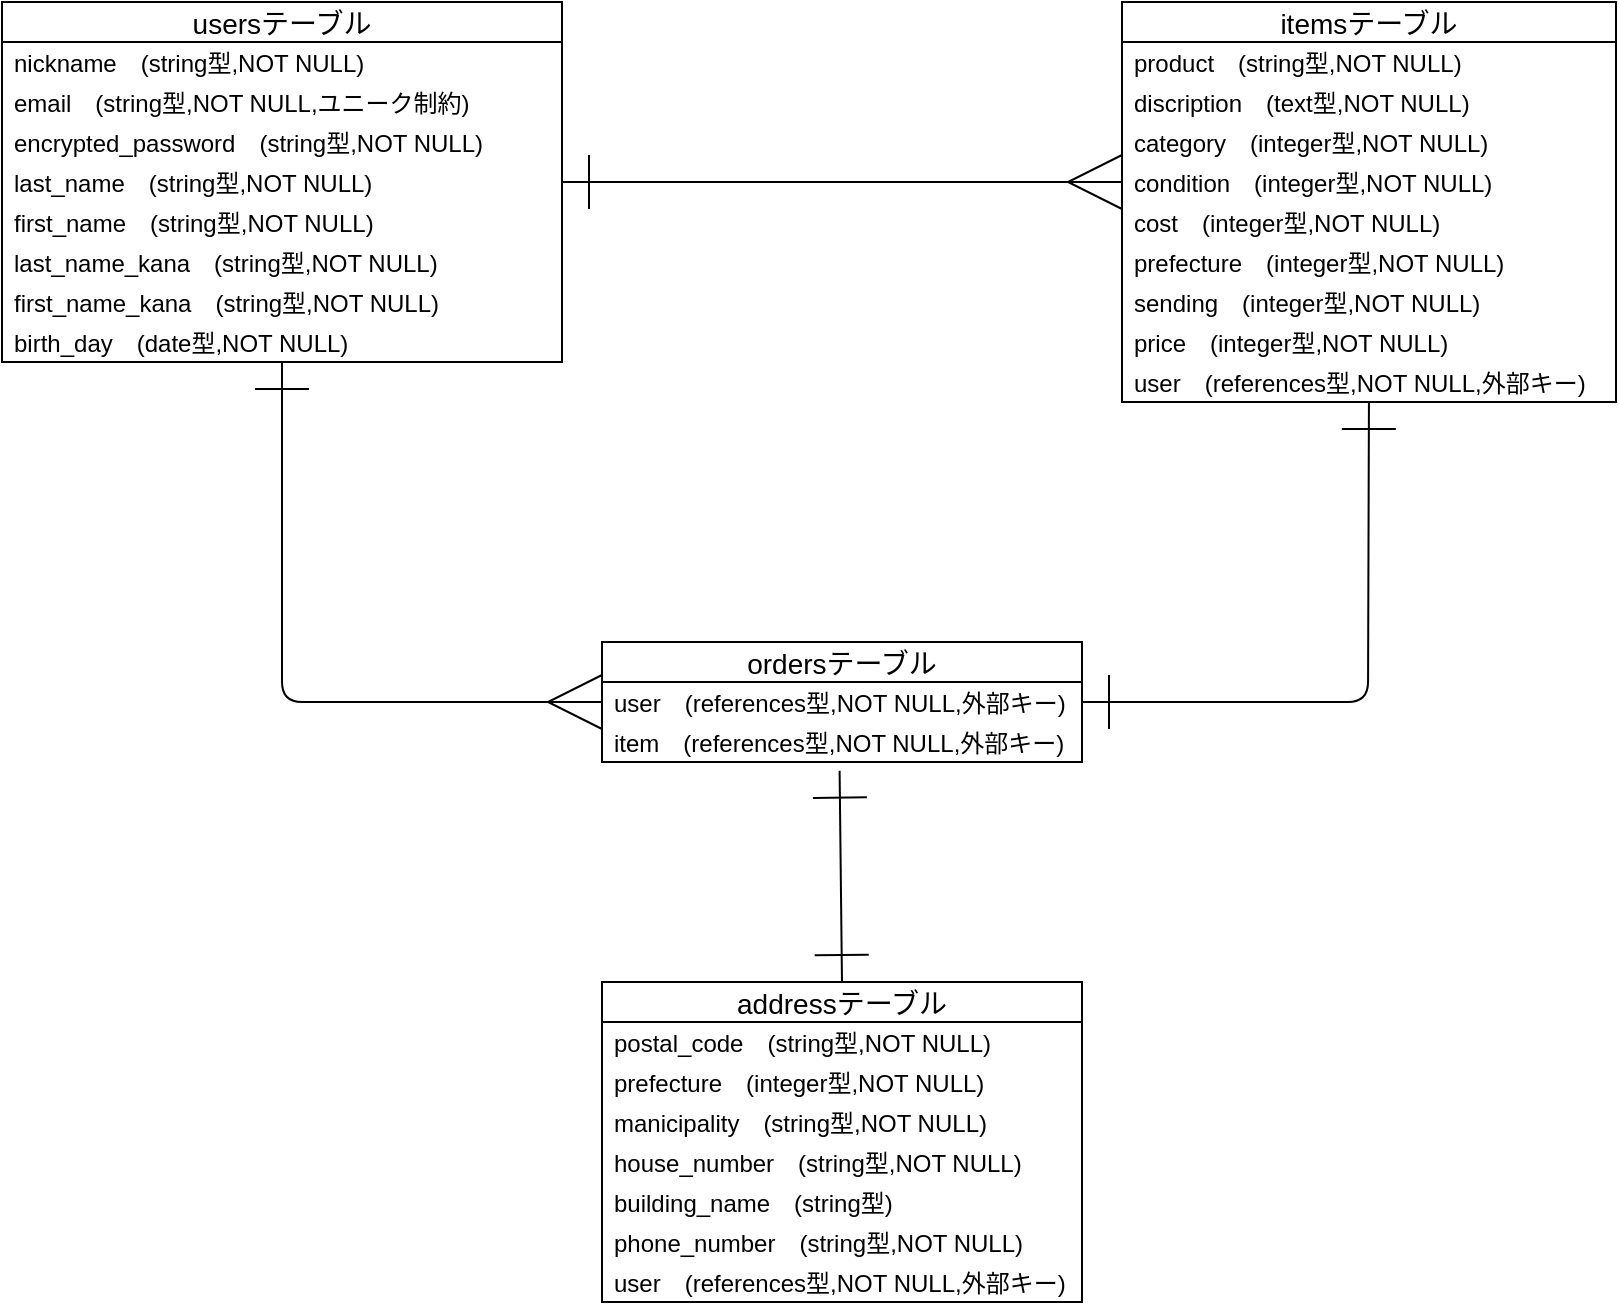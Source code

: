 <mxfile>
    <diagram id="03LH1cLZqZ4QkEywQgcy" name="ページ1">
        <mxGraphModel dx="227" dy="591" grid="1" gridSize="10" guides="1" tooltips="1" connect="1" arrows="1" fold="1" page="1" pageScale="1" pageWidth="827" pageHeight="1169" math="0" shadow="0">
            <root>
                <mxCell id="0"/>
                <mxCell id="1" parent="0"/>
                <mxCell id="2" value="usersテーブル" style="swimlane;fontStyle=0;childLayout=stackLayout;horizontal=1;startSize=20;horizontalStack=0;resizeParent=1;resizeParentMax=0;resizeLast=0;collapsible=1;marginBottom=0;align=center;fontSize=14;" parent="1" vertex="1">
                    <mxGeometry x="10" y="220" width="280" height="180" as="geometry"/>
                </mxCell>
                <mxCell id="3" value="nickname　(string型,NOT NULL)" style="text;strokeColor=none;fillColor=none;spacingLeft=4;spacingRight=4;overflow=hidden;rotatable=0;points=[[0,0.5],[1,0.5]];portConstraint=eastwest;fontSize=12;verticalAlign=middle;" parent="2" vertex="1">
                    <mxGeometry y="20" width="280" height="20" as="geometry"/>
                </mxCell>
                <mxCell id="4" value="email　(string型,NOT NULL,ユニーク制約)" style="text;strokeColor=none;fillColor=none;spacingLeft=4;spacingRight=4;overflow=hidden;rotatable=0;points=[[0,0.5],[1,0.5]];portConstraint=eastwest;fontSize=12;align=left;verticalAlign=middle;" parent="2" vertex="1">
                    <mxGeometry y="40" width="280" height="20" as="geometry"/>
                </mxCell>
                <mxCell id="5" value="encrypted_password　(string型,NOT NULL)" style="text;strokeColor=none;fillColor=none;spacingLeft=4;spacingRight=4;overflow=hidden;rotatable=0;points=[[0,0.5],[1,0.5]];portConstraint=eastwest;fontSize=12;verticalAlign=middle;" parent="2" vertex="1">
                    <mxGeometry y="60" width="280" height="20" as="geometry"/>
                </mxCell>
                <mxCell id="15" value="last_name　(string型,NOT NULL)" style="text;strokeColor=none;fillColor=none;spacingLeft=4;spacingRight=4;overflow=hidden;rotatable=0;points=[[0,0.5],[1,0.5]];portConstraint=eastwest;fontSize=12;verticalAlign=middle;" parent="2" vertex="1">
                    <mxGeometry y="80" width="280" height="20" as="geometry"/>
                </mxCell>
                <mxCell id="16" value="first_name　(string型,NOT NULL)" style="text;strokeColor=none;fillColor=none;spacingLeft=4;spacingRight=4;overflow=hidden;rotatable=0;points=[[0,0.5],[1,0.5]];portConstraint=eastwest;fontSize=12;verticalAlign=middle;" parent="2" vertex="1">
                    <mxGeometry y="100" width="280" height="20" as="geometry"/>
                </mxCell>
                <mxCell id="17" value="last_name_kana　(string型,NOT NULL)" style="text;strokeColor=none;fillColor=none;spacingLeft=4;spacingRight=4;overflow=hidden;rotatable=0;points=[[0,0.5],[1,0.5]];portConstraint=eastwest;fontSize=12;verticalAlign=middle;" parent="2" vertex="1">
                    <mxGeometry y="120" width="280" height="20" as="geometry"/>
                </mxCell>
                <mxCell id="18" value="first_name_kana　(string型,NOT NULL)" style="text;strokeColor=none;fillColor=none;spacingLeft=4;spacingRight=4;overflow=hidden;rotatable=0;points=[[0,0.5],[1,0.5]];portConstraint=eastwest;fontSize=12;verticalAlign=middle;" parent="2" vertex="1">
                    <mxGeometry y="140" width="280" height="20" as="geometry"/>
                </mxCell>
                <mxCell id="19" value="birth_day　(date型,NOT NULL)" style="text;strokeColor=none;fillColor=none;spacingLeft=4;spacingRight=4;overflow=hidden;rotatable=0;points=[[0,0.5],[1,0.5]];portConstraint=eastwest;fontSize=12;verticalAlign=middle;" parent="2" vertex="1">
                    <mxGeometry y="160" width="280" height="20" as="geometry"/>
                </mxCell>
                <mxCell id="6" value="itemsテーブル" style="swimlane;fontStyle=0;childLayout=stackLayout;horizontal=1;startSize=20;horizontalStack=0;resizeParent=1;resizeParentMax=0;resizeLast=0;collapsible=1;marginBottom=0;align=center;fontSize=14;" parent="1" vertex="1">
                    <mxGeometry x="570" y="220" width="247" height="200" as="geometry"/>
                </mxCell>
                <mxCell id="7" value="product　(string型,NOT NULL)" style="text;strokeColor=none;fillColor=none;spacingLeft=4;spacingRight=4;overflow=hidden;rotatable=0;points=[[0,0.5],[1,0.5]];portConstraint=eastwest;fontSize=12;align=left;verticalAlign=middle;" parent="6" vertex="1">
                    <mxGeometry y="20" width="247" height="20" as="geometry"/>
                </mxCell>
                <mxCell id="8" value="discription　(text型,NOT NULL)" style="text;strokeColor=none;fillColor=none;spacingLeft=4;spacingRight=4;overflow=hidden;rotatable=0;points=[[0,0.5],[1,0.5]];portConstraint=eastwest;fontSize=12;verticalAlign=middle;" parent="6" vertex="1">
                    <mxGeometry y="40" width="247" height="20" as="geometry"/>
                </mxCell>
                <mxCell id="9" value="category　(integer型,NOT NULL)" style="text;strokeColor=none;fillColor=none;spacingLeft=4;spacingRight=4;overflow=hidden;rotatable=0;points=[[0,0.5],[1,0.5]];portConstraint=eastwest;fontSize=12;verticalAlign=middle;" parent="6" vertex="1">
                    <mxGeometry y="60" width="247" height="20" as="geometry"/>
                </mxCell>
                <mxCell id="20" value="condition　(integer型,NOT NULL)" style="text;strokeColor=none;fillColor=none;spacingLeft=4;spacingRight=4;overflow=hidden;rotatable=0;points=[[0,0.5],[1,0.5]];portConstraint=eastwest;fontSize=12;verticalAlign=middle;" parent="6" vertex="1">
                    <mxGeometry y="80" width="247" height="20" as="geometry"/>
                </mxCell>
                <mxCell id="21" value="cost　(integer型,NOT NULL)" style="text;strokeColor=none;fillColor=none;spacingLeft=4;spacingRight=4;overflow=hidden;rotatable=0;points=[[0,0.5],[1,0.5]];portConstraint=eastwest;fontSize=12;verticalAlign=middle;" parent="6" vertex="1">
                    <mxGeometry y="100" width="247" height="20" as="geometry"/>
                </mxCell>
                <mxCell id="22" value="prefecture　(integer型,NOT NULL)" style="text;strokeColor=none;fillColor=none;spacingLeft=4;spacingRight=4;overflow=hidden;rotatable=0;points=[[0,0.5],[1,0.5]];portConstraint=eastwest;fontSize=12;verticalAlign=middle;" parent="6" vertex="1">
                    <mxGeometry y="120" width="247" height="20" as="geometry"/>
                </mxCell>
                <mxCell id="24" value="sending　(integer型,NOT NULL)" style="text;strokeColor=none;fillColor=none;spacingLeft=4;spacingRight=4;overflow=hidden;rotatable=0;points=[[0,0.5],[1,0.5]];portConstraint=eastwest;fontSize=12;verticalAlign=middle;" parent="6" vertex="1">
                    <mxGeometry y="140" width="247" height="20" as="geometry"/>
                </mxCell>
                <mxCell id="25" value="price　(integer型,NOT NULL)" style="text;strokeColor=none;fillColor=none;spacingLeft=4;spacingRight=4;overflow=hidden;rotatable=0;points=[[0,0.5],[1,0.5]];portConstraint=eastwest;fontSize=12;verticalAlign=middle;" parent="6" vertex="1">
                    <mxGeometry y="160" width="247" height="20" as="geometry"/>
                </mxCell>
                <mxCell id="26" value="user　(references型,NOT NULL,外部キー)" style="text;strokeColor=none;fillColor=none;spacingLeft=4;spacingRight=4;overflow=hidden;rotatable=0;points=[[0,0.5],[1,0.5]];portConstraint=eastwest;fontSize=12;verticalAlign=middle;" parent="6" vertex="1">
                    <mxGeometry y="180" width="247" height="20" as="geometry"/>
                </mxCell>
                <mxCell id="33" value="addressテーブル" style="swimlane;fontStyle=0;childLayout=stackLayout;horizontal=1;startSize=20;horizontalStack=0;resizeParent=1;resizeParentMax=0;resizeLast=0;collapsible=1;marginBottom=0;align=center;fontSize=14;" parent="1" vertex="1">
                    <mxGeometry x="310" y="710" width="240" height="160" as="geometry"/>
                </mxCell>
                <mxCell id="34" value="postal_code　(string型,NOT NULL)" style="text;strokeColor=none;fillColor=none;spacingLeft=4;spacingRight=4;overflow=hidden;rotatable=0;points=[[0,0.5],[1,0.5]];portConstraint=eastwest;fontSize=12;align=left;verticalAlign=middle;" parent="33" vertex="1">
                    <mxGeometry y="20" width="240" height="20" as="geometry"/>
                </mxCell>
                <mxCell id="39" value="prefecture　(integer型,NOT NULL)" style="text;strokeColor=none;fillColor=none;spacingLeft=4;spacingRight=4;overflow=hidden;rotatable=0;points=[[0,0.5],[1,0.5]];portConstraint=eastwest;fontSize=12;verticalAlign=middle;" parent="33" vertex="1">
                    <mxGeometry y="40" width="240" height="20" as="geometry"/>
                </mxCell>
                <mxCell id="35" value="manicipality　(string型,NOT NULL)" style="text;strokeColor=none;fillColor=none;spacingLeft=4;spacingRight=4;overflow=hidden;rotatable=0;points=[[0,0.5],[1,0.5]];portConstraint=eastwest;fontSize=12;verticalAlign=middle;" parent="33" vertex="1">
                    <mxGeometry y="60" width="240" height="20" as="geometry"/>
                </mxCell>
                <mxCell id="36" value="house_number　(string型,NOT NULL)" style="text;strokeColor=none;fillColor=none;spacingLeft=4;spacingRight=4;overflow=hidden;rotatable=0;points=[[0,0.5],[1,0.5]];portConstraint=eastwest;fontSize=12;verticalAlign=middle;" parent="33" vertex="1">
                    <mxGeometry y="80" width="240" height="20" as="geometry"/>
                </mxCell>
                <mxCell id="37" value="building_name　(string型)" style="text;strokeColor=none;fillColor=none;spacingLeft=4;spacingRight=4;overflow=hidden;rotatable=0;points=[[0,0.5],[1,0.5]];portConstraint=eastwest;fontSize=12;verticalAlign=middle;" parent="33" vertex="1">
                    <mxGeometry y="100" width="240" height="20" as="geometry"/>
                </mxCell>
                <mxCell id="38" value="phone_number　(string型,NOT NULL)" style="text;strokeColor=none;fillColor=none;spacingLeft=4;spacingRight=4;overflow=hidden;rotatable=0;points=[[0,0.5],[1,0.5]];portConstraint=eastwest;fontSize=12;verticalAlign=middle;" parent="33" vertex="1">
                    <mxGeometry y="120" width="240" height="20" as="geometry"/>
                </mxCell>
                <mxCell id="42" value="user　(references型,NOT NULL,外部キー)" style="text;strokeColor=none;fillColor=none;spacingLeft=4;spacingRight=4;overflow=hidden;rotatable=0;points=[[0,0.5],[1,0.5]];portConstraint=eastwest;fontSize=12;verticalAlign=middle;" parent="33" vertex="1">
                    <mxGeometry y="140" width="240" height="20" as="geometry"/>
                </mxCell>
                <mxCell id="43" value="ordersテーブル" style="swimlane;fontStyle=0;childLayout=stackLayout;horizontal=1;startSize=20;horizontalStack=0;resizeParent=1;resizeParentMax=0;resizeLast=0;collapsible=1;marginBottom=0;align=center;fontSize=14;" parent="1" vertex="1">
                    <mxGeometry x="310" y="540" width="240" height="60" as="geometry"/>
                </mxCell>
                <mxCell id="44" value="user　(references型,NOT NULL,外部キー)" style="text;strokeColor=none;fillColor=none;spacingLeft=4;spacingRight=4;overflow=hidden;rotatable=0;points=[[0,0.5],[1,0.5]];portConstraint=eastwest;fontSize=12;align=left;verticalAlign=middle;" parent="43" vertex="1">
                    <mxGeometry y="20" width="240" height="20" as="geometry"/>
                </mxCell>
                <mxCell id="45" value="item　(references型,NOT NULL,外部キー)" style="text;strokeColor=none;fillColor=none;spacingLeft=4;spacingRight=4;overflow=hidden;rotatable=0;points=[[0,0.5],[1,0.5]];portConstraint=eastwest;fontSize=12;verticalAlign=middle;" parent="43" vertex="1">
                    <mxGeometry y="40" width="240" height="20" as="geometry"/>
                </mxCell>
                <mxCell id="55" value="" style="fontSize=12;html=1;endArrow=ERone;endFill=1;elbow=vertical;startArrow=ERone;startFill=0;strokeWidth=1;jumpSize=5;endSize=25;startSize=25;entryX=0.495;entryY=1.216;entryDx=0;entryDy=0;entryPerimeter=0;exitX=0.5;exitY=0;exitDx=0;exitDy=0;" parent="1" source="33" target="45" edge="1">
                    <mxGeometry width="100" height="100" relative="1" as="geometry">
                        <mxPoint x="520" y="420" as="sourcePoint"/>
                        <mxPoint x="430" y="390" as="targetPoint"/>
                    </mxGeometry>
                </mxCell>
                <mxCell id="56" value="" style="edgeStyle=entityRelationEdgeStyle;fontSize=12;html=1;endArrow=ERmany;startSize=25;endSize=25;strokeWidth=1;elbow=vertical;jumpSize=5;exitX=1;exitY=0.5;exitDx=0;exitDy=0;entryX=0;entryY=0.5;entryDx=0;entryDy=0;startArrow=ERone;startFill=0;" parent="1" source="15" target="20" edge="1">
                    <mxGeometry width="100" height="100" relative="1" as="geometry">
                        <mxPoint x="420" y="190" as="sourcePoint"/>
                        <mxPoint x="560" y="120" as="targetPoint"/>
                    </mxGeometry>
                </mxCell>
                <mxCell id="57" value="" style="fontSize=12;html=1;endArrow=ERmany;startSize=25;endSize=25;strokeWidth=1;elbow=vertical;jumpSize=5;startArrow=ERone;startFill=0;entryX=0;entryY=0.5;entryDx=0;entryDy=0;" parent="1" target="44" edge="1">
                    <mxGeometry width="100" height="100" relative="1" as="geometry">
                        <mxPoint x="150" y="400" as="sourcePoint"/>
                        <mxPoint x="280" y="580" as="targetPoint"/>
                        <Array as="points">
                            <mxPoint x="150" y="570"/>
                        </Array>
                    </mxGeometry>
                </mxCell>
                <mxCell id="58" value="" style="fontSize=12;html=1;endArrow=ERone;endFill=1;elbow=vertical;startArrow=ERone;startFill=0;strokeWidth=1;jumpSize=5;endSize=25;startSize=25;exitX=1;exitY=0.5;exitDx=0;exitDy=0;" parent="1" source="44" target="26" edge="1">
                    <mxGeometry width="100" height="100" relative="1" as="geometry">
                        <mxPoint x="681.2" y="565.68" as="sourcePoint"/>
                        <mxPoint x="680" y="460.0" as="targetPoint"/>
                        <Array as="points">
                            <mxPoint x="693" y="570"/>
                        </Array>
                    </mxGeometry>
                </mxCell>
            </root>
        </mxGraphModel>
    </diagram>
</mxfile>